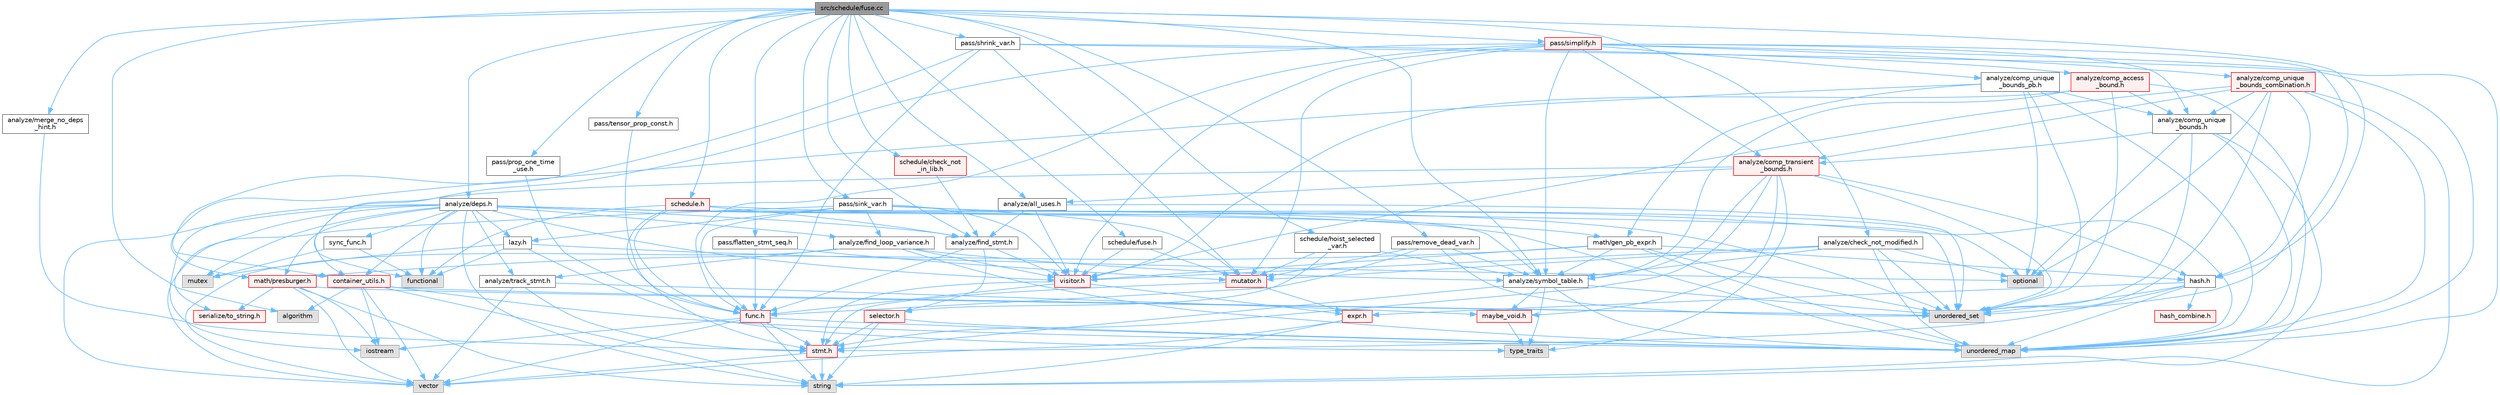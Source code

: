 digraph "src/schedule/fuse.cc"
{
 // LATEX_PDF_SIZE
  bgcolor="transparent";
  edge [fontname=Helvetica,fontsize=10,labelfontname=Helvetica,labelfontsize=10];
  node [fontname=Helvetica,fontsize=10,shape=box,height=0.2,width=0.4];
  Node1 [label="src/schedule/fuse.cc",height=0.2,width=0.4,color="gray40", fillcolor="grey60", style="filled", fontcolor="black",tooltip=" "];
  Node1 -> Node2 [color="steelblue1",style="solid"];
  Node2 [label="algorithm",height=0.2,width=0.4,color="grey60", fillcolor="#E0E0E0", style="filled",tooltip=" "];
  Node1 -> Node3 [color="steelblue1",style="solid"];
  Node3 [label="analyze/all_uses.h",height=0.2,width=0.4,color="grey40", fillcolor="white", style="filled",URL="$all__uses_8h.html",tooltip=" "];
  Node3 -> Node4 [color="steelblue1",style="solid"];
  Node4 [label="unordered_set",height=0.2,width=0.4,color="grey60", fillcolor="#E0E0E0", style="filled",tooltip=" "];
  Node3 -> Node5 [color="steelblue1",style="solid"];
  Node5 [label="analyze/find_stmt.h",height=0.2,width=0.4,color="grey40", fillcolor="white", style="filled",URL="$find__stmt_8h.html",tooltip=" "];
  Node5 -> Node6 [color="steelblue1",style="solid"];
  Node6 [label="func.h",height=0.2,width=0.4,color="red", fillcolor="#FFF0F0", style="filled",URL="$func_8h.html",tooltip=" "];
  Node6 -> Node7 [color="steelblue1",style="solid"];
  Node7 [label="iostream",height=0.2,width=0.4,color="grey60", fillcolor="#E0E0E0", style="filled",tooltip=" "];
  Node6 -> Node8 [color="steelblue1",style="solid"];
  Node8 [label="string",height=0.2,width=0.4,color="grey60", fillcolor="#E0E0E0", style="filled",tooltip=" "];
  Node6 -> Node9 [color="steelblue1",style="solid"];
  Node9 [label="unordered_map",height=0.2,width=0.4,color="grey60", fillcolor="#E0E0E0", style="filled",tooltip=" "];
  Node6 -> Node11 [color="steelblue1",style="solid"];
  Node11 [label="vector",height=0.2,width=0.4,color="grey60", fillcolor="#E0E0E0", style="filled",tooltip=" "];
  Node6 -> Node49 [color="steelblue1",style="solid"];
  Node49 [label="stmt.h",height=0.2,width=0.4,color="red", fillcolor="#FFF0F0", style="filled",URL="$stmt_8h.html",tooltip=" "];
  Node49 -> Node8 [color="steelblue1",style="solid"];
  Node49 -> Node11 [color="steelblue1",style="solid"];
  Node5 -> Node55 [color="steelblue1",style="solid"];
  Node55 [label="selector.h",height=0.2,width=0.4,color="red", fillcolor="#FFF0F0", style="filled",URL="$selector_8h.html",tooltip=" "];
  Node55 -> Node8 [color="steelblue1",style="solid"];
  Node55 -> Node9 [color="steelblue1",style="solid"];
  Node55 -> Node49 [color="steelblue1",style="solid"];
  Node5 -> Node56 [color="steelblue1",style="solid"];
  Node56 [label="visitor.h",height=0.2,width=0.4,color="red", fillcolor="#FFF0F0", style="filled",URL="$visitor_8h.html",tooltip=" "];
  Node56 -> Node42 [color="steelblue1",style="solid"];
  Node42 [label="expr.h",height=0.2,width=0.4,color="red", fillcolor="#FFF0F0", style="filled",URL="$expr_8h.html",tooltip=" "];
  Node42 -> Node8 [color="steelblue1",style="solid"];
  Node42 -> Node11 [color="steelblue1",style="solid"];
  Node56 -> Node6 [color="steelblue1",style="solid"];
  Node56 -> Node49 [color="steelblue1",style="solid"];
  Node3 -> Node56 [color="steelblue1",style="solid"];
  Node1 -> Node61 [color="steelblue1",style="solid"];
  Node61 [label="analyze/check_not_modified.h",height=0.2,width=0.4,color="grey40", fillcolor="white", style="filled",URL="$check__not__modified_8h.html",tooltip=" "];
  Node61 -> Node15 [color="steelblue1",style="solid"];
  Node15 [label="optional",height=0.2,width=0.4,color="grey60", fillcolor="#E0E0E0", style="filled",tooltip=" "];
  Node61 -> Node9 [color="steelblue1",style="solid"];
  Node61 -> Node4 [color="steelblue1",style="solid"];
  Node61 -> Node62 [color="steelblue1",style="solid"];
  Node62 [label="analyze/symbol_table.h",height=0.2,width=0.4,color="grey40", fillcolor="white", style="filled",URL="$symbol__table_8h.html",tooltip=" "];
  Node62 -> Node23 [color="steelblue1",style="solid"];
  Node23 [label="type_traits",height=0.2,width=0.4,color="grey60", fillcolor="#E0E0E0", style="filled",tooltip=" "];
  Node62 -> Node9 [color="steelblue1",style="solid"];
  Node62 -> Node4 [color="steelblue1",style="solid"];
  Node62 -> Node63 [color="steelblue1",style="solid"];
  Node63 [label="maybe_void.h",height=0.2,width=0.4,color="red", fillcolor="#FFF0F0", style="filled",URL="$maybe__void_8h.html",tooltip=" "];
  Node63 -> Node23 [color="steelblue1",style="solid"];
  Node62 -> Node49 [color="steelblue1",style="solid"];
  Node61 -> Node64 [color="steelblue1",style="solid"];
  Node64 [label="mutator.h",height=0.2,width=0.4,color="red", fillcolor="#FFF0F0", style="filled",URL="$mutator_8h.html",tooltip=" "];
  Node64 -> Node42 [color="steelblue1",style="solid"];
  Node64 -> Node49 [color="steelblue1",style="solid"];
  Node61 -> Node56 [color="steelblue1",style="solid"];
  Node1 -> Node65 [color="steelblue1",style="solid"];
  Node65 [label="analyze/deps.h",height=0.2,width=0.4,color="grey40", fillcolor="white", style="filled",URL="$deps_8h.html",tooltip=" "];
  Node65 -> Node14 [color="steelblue1",style="solid"];
  Node14 [label="functional",height=0.2,width=0.4,color="grey60", fillcolor="#E0E0E0", style="filled",tooltip=" "];
  Node65 -> Node7 [color="steelblue1",style="solid"];
  Node65 -> Node59 [color="steelblue1",style="solid"];
  Node59 [label="mutex",height=0.2,width=0.4,color="grey60", fillcolor="#E0E0E0", style="filled",tooltip=" "];
  Node65 -> Node8 [color="steelblue1",style="solid"];
  Node65 -> Node9 [color="steelblue1",style="solid"];
  Node65 -> Node4 [color="steelblue1",style="solid"];
  Node65 -> Node11 [color="steelblue1",style="solid"];
  Node65 -> Node66 [color="steelblue1",style="solid"];
  Node66 [label="analyze/find_loop_variance.h",height=0.2,width=0.4,color="grey40", fillcolor="white", style="filled",URL="$find__loop__variance_8h.html",tooltip=" "];
  Node66 -> Node9 [color="steelblue1",style="solid"];
  Node66 -> Node11 [color="steelblue1",style="solid"];
  Node66 -> Node62 [color="steelblue1",style="solid"];
  Node66 -> Node67 [color="steelblue1",style="solid"];
  Node67 [label="analyze/track_stmt.h",height=0.2,width=0.4,color="grey40", fillcolor="white", style="filled",URL="$track__stmt_8h.html",tooltip=" "];
  Node67 -> Node11 [color="steelblue1",style="solid"];
  Node67 -> Node63 [color="steelblue1",style="solid"];
  Node67 -> Node49 [color="steelblue1",style="solid"];
  Node66 -> Node56 [color="steelblue1",style="solid"];
  Node65 -> Node5 [color="steelblue1",style="solid"];
  Node65 -> Node62 [color="steelblue1",style="solid"];
  Node65 -> Node67 [color="steelblue1",style="solid"];
  Node65 -> Node34 [color="steelblue1",style="solid"];
  Node34 [label="container_utils.h",height=0.2,width=0.4,color="red", fillcolor="#FFF0F0", style="filled",URL="$container__utils_8h.html",tooltip=" "];
  Node34 -> Node2 [color="steelblue1",style="solid"];
  Node34 -> Node7 [color="steelblue1",style="solid"];
  Node34 -> Node8 [color="steelblue1",style="solid"];
  Node34 -> Node9 [color="steelblue1",style="solid"];
  Node34 -> Node4 [color="steelblue1",style="solid"];
  Node34 -> Node11 [color="steelblue1",style="solid"];
  Node65 -> Node68 [color="steelblue1",style="solid"];
  Node68 [label="lazy.h",height=0.2,width=0.4,color="grey40", fillcolor="white", style="filled",URL="$lazy_8h.html",tooltip=" "];
  Node68 -> Node14 [color="steelblue1",style="solid"];
  Node68 -> Node59 [color="steelblue1",style="solid"];
  Node68 -> Node15 [color="steelblue1",style="solid"];
  Node68 -> Node23 [color="steelblue1",style="solid"];
  Node65 -> Node69 [color="steelblue1",style="solid"];
  Node69 [label="math/gen_pb_expr.h",height=0.2,width=0.4,color="grey40", fillcolor="white", style="filled",URL="$gen__pb__expr_8h.html",tooltip=" "];
  Node69 -> Node9 [color="steelblue1",style="solid"];
  Node69 -> Node4 [color="steelblue1",style="solid"];
  Node69 -> Node62 [color="steelblue1",style="solid"];
  Node69 -> Node70 [color="steelblue1",style="solid"];
  Node70 [label="hash.h",height=0.2,width=0.4,color="grey40", fillcolor="white", style="filled",URL="$hash_8h.html",tooltip=" "];
  Node70 -> Node9 [color="steelblue1",style="solid"];
  Node70 -> Node4 [color="steelblue1",style="solid"];
  Node70 -> Node42 [color="steelblue1",style="solid"];
  Node70 -> Node53 [color="steelblue1",style="solid"];
  Node53 [label="hash_combine.h",height=0.2,width=0.4,color="red", fillcolor="#FFF0F0", style="filled",URL="$hash__combine_8h.html",tooltip=" "];
  Node70 -> Node49 [color="steelblue1",style="solid"];
  Node69 -> Node71 [color="steelblue1",style="solid"];
  Node71 [label="math/presburger.h",height=0.2,width=0.4,color="red", fillcolor="#FFF0F0", style="filled",URL="$presburger_8h.html",tooltip=" "];
  Node71 -> Node7 [color="steelblue1",style="solid"];
  Node71 -> Node8 [color="steelblue1",style="solid"];
  Node71 -> Node4 [color="steelblue1",style="solid"];
  Node71 -> Node11 [color="steelblue1",style="solid"];
  Node71 -> Node30 [color="steelblue1",style="solid"];
  Node30 [label="serialize/to_string.h",height=0.2,width=0.4,color="red", fillcolor="#FFF0F0", style="filled",URL="$to__string_8h.html",tooltip=" "];
  Node69 -> Node56 [color="steelblue1",style="solid"];
  Node65 -> Node71 [color="steelblue1",style="solid"];
  Node65 -> Node30 [color="steelblue1",style="solid"];
  Node65 -> Node88 [color="steelblue1",style="solid"];
  Node88 [label="sync_func.h",height=0.2,width=0.4,color="grey40", fillcolor="white", style="filled",URL="$sync__func_8h.html",tooltip=" "];
  Node88 -> Node14 [color="steelblue1",style="solid"];
  Node88 -> Node59 [color="steelblue1",style="solid"];
  Node65 -> Node56 [color="steelblue1",style="solid"];
  Node1 -> Node5 [color="steelblue1",style="solid"];
  Node1 -> Node89 [color="steelblue1",style="solid"];
  Node89 [label="analyze/merge_no_deps\l_hint.h",height=0.2,width=0.4,color="grey40", fillcolor="white", style="filled",URL="$merge__no__deps__hint_8h.html",tooltip=" "];
  Node89 -> Node49 [color="steelblue1",style="solid"];
  Node1 -> Node62 [color="steelblue1",style="solid"];
  Node1 -> Node70 [color="steelblue1",style="solid"];
  Node1 -> Node90 [color="steelblue1",style="solid"];
  Node90 [label="pass/flatten_stmt_seq.h",height=0.2,width=0.4,color="grey40", fillcolor="white", style="filled",URL="$flatten__stmt__seq_8h.html",tooltip=" "];
  Node90 -> Node6 [color="steelblue1",style="solid"];
  Node90 -> Node64 [color="steelblue1",style="solid"];
  Node1 -> Node91 [color="steelblue1",style="solid"];
  Node91 [label="pass/prop_one_time\l_use.h",height=0.2,width=0.4,color="grey40", fillcolor="white", style="filled",URL="$prop__one__time__use_8h.html",tooltip=" "];
  Node91 -> Node6 [color="steelblue1",style="solid"];
  Node1 -> Node92 [color="steelblue1",style="solid"];
  Node92 [label="pass/remove_dead_var.h",height=0.2,width=0.4,color="grey40", fillcolor="white", style="filled",URL="$remove__dead__var_8h.html",tooltip=" "];
  Node92 -> Node4 [color="steelblue1",style="solid"];
  Node92 -> Node62 [color="steelblue1",style="solid"];
  Node92 -> Node6 [color="steelblue1",style="solid"];
  Node92 -> Node64 [color="steelblue1",style="solid"];
  Node1 -> Node93 [color="steelblue1",style="solid"];
  Node93 [label="pass/shrink_var.h",height=0.2,width=0.4,color="grey40", fillcolor="white", style="filled",URL="$shrink__var_8h.html",tooltip=" "];
  Node93 -> Node9 [color="steelblue1",style="solid"];
  Node93 -> Node94 [color="steelblue1",style="solid"];
  Node94 [label="analyze/comp_access\l_bound.h",height=0.2,width=0.4,color="red", fillcolor="#FFF0F0", style="filled",URL="$comp__access__bound_8h.html",tooltip=" "];
  Node94 -> Node9 [color="steelblue1",style="solid"];
  Node94 -> Node4 [color="steelblue1",style="solid"];
  Node94 -> Node95 [color="steelblue1",style="solid"];
  Node95 [label="analyze/comp_unique\l_bounds.h",height=0.2,width=0.4,color="grey40", fillcolor="white", style="filled",URL="$comp__unique__bounds_8h.html",tooltip=" "];
  Node95 -> Node15 [color="steelblue1",style="solid"];
  Node95 -> Node8 [color="steelblue1",style="solid"];
  Node95 -> Node9 [color="steelblue1",style="solid"];
  Node95 -> Node4 [color="steelblue1",style="solid"];
  Node95 -> Node96 [color="steelblue1",style="solid"];
  Node96 [label="analyze/comp_transient\l_bounds.h",height=0.2,width=0.4,color="red", fillcolor="#FFF0F0", style="filled",URL="$comp__transient__bounds_8h.html",tooltip=" "];
  Node96 -> Node23 [color="steelblue1",style="solid"];
  Node96 -> Node4 [color="steelblue1",style="solid"];
  Node96 -> Node3 [color="steelblue1",style="solid"];
  Node96 -> Node62 [color="steelblue1",style="solid"];
  Node96 -> Node34 [color="steelblue1",style="solid"];
  Node96 -> Node70 [color="steelblue1",style="solid"];
  Node96 -> Node63 [color="steelblue1",style="solid"];
  Node96 -> Node49 [color="steelblue1",style="solid"];
  Node94 -> Node62 [color="steelblue1",style="solid"];
  Node94 -> Node56 [color="steelblue1",style="solid"];
  Node93 -> Node34 [color="steelblue1",style="solid"];
  Node93 -> Node6 [color="steelblue1",style="solid"];
  Node93 -> Node64 [color="steelblue1",style="solid"];
  Node1 -> Node103 [color="steelblue1",style="solid"];
  Node103 [label="pass/simplify.h",height=0.2,width=0.4,color="red", fillcolor="#FFF0F0", style="filled",URL="$simplify_8h.html",tooltip=" "];
  Node103 -> Node14 [color="steelblue1",style="solid"];
  Node103 -> Node9 [color="steelblue1",style="solid"];
  Node103 -> Node4 [color="steelblue1",style="solid"];
  Node103 -> Node96 [color="steelblue1",style="solid"];
  Node103 -> Node95 [color="steelblue1",style="solid"];
  Node103 -> Node104 [color="steelblue1",style="solid"];
  Node104 [label="analyze/comp_unique\l_bounds_combination.h",height=0.2,width=0.4,color="red", fillcolor="#FFF0F0", style="filled",URL="$comp__unique__bounds__combination_8h.html",tooltip=" "];
  Node104 -> Node15 [color="steelblue1",style="solid"];
  Node104 -> Node8 [color="steelblue1",style="solid"];
  Node104 -> Node9 [color="steelblue1",style="solid"];
  Node104 -> Node4 [color="steelblue1",style="solid"];
  Node104 -> Node96 [color="steelblue1",style="solid"];
  Node104 -> Node95 [color="steelblue1",style="solid"];
  Node104 -> Node70 [color="steelblue1",style="solid"];
  Node104 -> Node56 [color="steelblue1",style="solid"];
  Node103 -> Node105 [color="steelblue1",style="solid"];
  Node105 [label="analyze/comp_unique\l_bounds_pb.h",height=0.2,width=0.4,color="grey40", fillcolor="white", style="filled",URL="$comp__unique__bounds__pb_8h.html",tooltip=" "];
  Node105 -> Node15 [color="steelblue1",style="solid"];
  Node105 -> Node9 [color="steelblue1",style="solid"];
  Node105 -> Node4 [color="steelblue1",style="solid"];
  Node105 -> Node95 [color="steelblue1",style="solid"];
  Node105 -> Node69 [color="steelblue1",style="solid"];
  Node105 -> Node71 [color="steelblue1",style="solid"];
  Node103 -> Node62 [color="steelblue1",style="solid"];
  Node103 -> Node6 [color="steelblue1",style="solid"];
  Node103 -> Node64 [color="steelblue1",style="solid"];
  Node103 -> Node56 [color="steelblue1",style="solid"];
  Node1 -> Node107 [color="steelblue1",style="solid"];
  Node107 [label="pass/sink_var.h",height=0.2,width=0.4,color="grey40", fillcolor="white", style="filled",URL="$sink__var_8h.html",tooltip=" "];
  Node107 -> Node15 [color="steelblue1",style="solid"];
  Node107 -> Node4 [color="steelblue1",style="solid"];
  Node107 -> Node11 [color="steelblue1",style="solid"];
  Node107 -> Node66 [color="steelblue1",style="solid"];
  Node107 -> Node6 [color="steelblue1",style="solid"];
  Node107 -> Node68 [color="steelblue1",style="solid"];
  Node107 -> Node64 [color="steelblue1",style="solid"];
  Node107 -> Node56 [color="steelblue1",style="solid"];
  Node1 -> Node108 [color="steelblue1",style="solid"];
  Node108 [label="pass/tensor_prop_const.h",height=0.2,width=0.4,color="grey40", fillcolor="white", style="filled",URL="$tensor__prop__const_8h.html",tooltip=" "];
  Node108 -> Node6 [color="steelblue1",style="solid"];
  Node1 -> Node109 [color="steelblue1",style="solid"];
  Node109 [label="schedule.h",height=0.2,width=0.4,color="red", fillcolor="#FFF0F0", style="filled",URL="$schedule_8h.html",tooltip=" "];
  Node109 -> Node14 [color="steelblue1",style="solid"];
  Node109 -> Node9 [color="steelblue1",style="solid"];
  Node109 -> Node5 [color="steelblue1",style="solid"];
  Node109 -> Node6 [color="steelblue1",style="solid"];
  Node109 -> Node49 [color="steelblue1",style="solid"];
  Node1 -> Node129 [color="steelblue1",style="solid"];
  Node129 [label="schedule/check_not\l_in_lib.h",height=0.2,width=0.4,color="red", fillcolor="#FFF0F0", style="filled",URL="$check__not__in__lib_8h.html",tooltip=" "];
  Node129 -> Node5 [color="steelblue1",style="solid"];
  Node1 -> Node130 [color="steelblue1",style="solid"];
  Node130 [label="schedule/fuse.h",height=0.2,width=0.4,color="grey40", fillcolor="white", style="filled",URL="$fuse_8h.html",tooltip=" "];
  Node130 -> Node64 [color="steelblue1",style="solid"];
  Node130 -> Node56 [color="steelblue1",style="solid"];
  Node1 -> Node131 [color="steelblue1",style="solid"];
  Node131 [label="schedule/hoist_selected\l_var.h",height=0.2,width=0.4,color="grey40", fillcolor="white", style="filled",URL="$hoist__selected__var_8h.html",tooltip=" "];
  Node131 -> Node62 [color="steelblue1",style="solid"];
  Node131 -> Node64 [color="steelblue1",style="solid"];
  Node131 -> Node55 [color="steelblue1",style="solid"];
}
